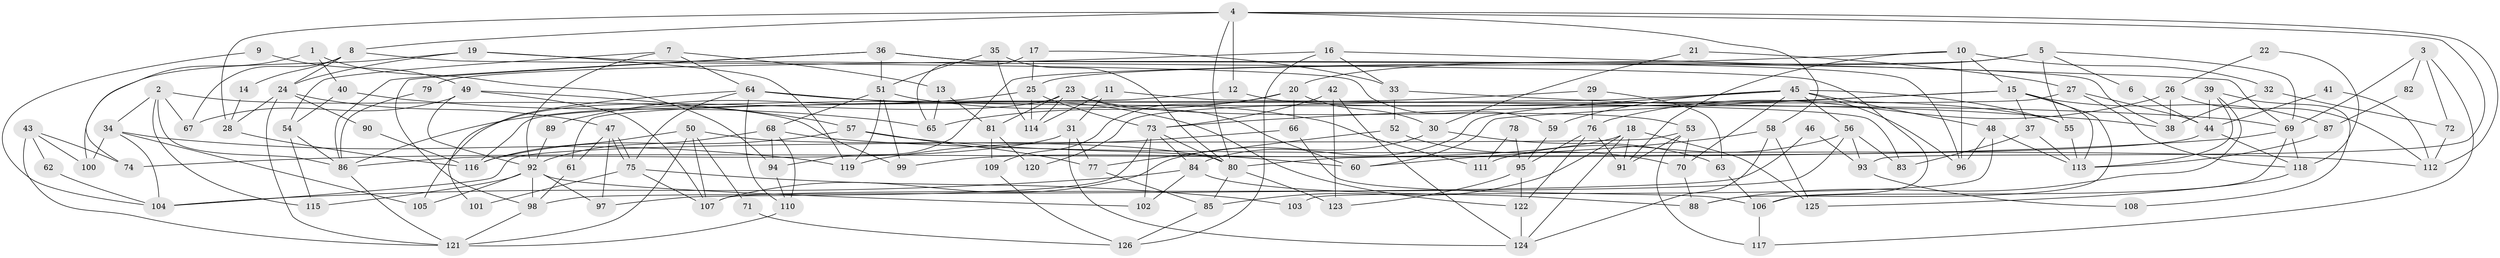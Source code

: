 // coarse degree distribution, {4: 0.24390243902439024, 6: 0.14634146341463414, 9: 0.036585365853658534, 8: 0.06097560975609756, 2: 0.14634146341463414, 7: 0.07317073170731707, 5: 0.10975609756097561, 3: 0.13414634146341464, 10: 0.024390243902439025, 11: 0.012195121951219513, 12: 0.012195121951219513}
// Generated by graph-tools (version 1.1) at 2025/42/03/06/25 10:42:01]
// undirected, 126 vertices, 252 edges
graph export_dot {
graph [start="1"]
  node [color=gray90,style=filled];
  1;
  2;
  3;
  4;
  5;
  6;
  7;
  8;
  9;
  10;
  11;
  12;
  13;
  14;
  15;
  16;
  17;
  18;
  19;
  20;
  21;
  22;
  23;
  24;
  25;
  26;
  27;
  28;
  29;
  30;
  31;
  32;
  33;
  34;
  35;
  36;
  37;
  38;
  39;
  40;
  41;
  42;
  43;
  44;
  45;
  46;
  47;
  48;
  49;
  50;
  51;
  52;
  53;
  54;
  55;
  56;
  57;
  58;
  59;
  60;
  61;
  62;
  63;
  64;
  65;
  66;
  67;
  68;
  69;
  70;
  71;
  72;
  73;
  74;
  75;
  76;
  77;
  78;
  79;
  80;
  81;
  82;
  83;
  84;
  85;
  86;
  87;
  88;
  89;
  90;
  91;
  92;
  93;
  94;
  95;
  96;
  97;
  98;
  99;
  100;
  101;
  102;
  103;
  104;
  105;
  106;
  107;
  108;
  109;
  110;
  111;
  112;
  113;
  114;
  115;
  116;
  117;
  118;
  119;
  120;
  121;
  122;
  123;
  124;
  125;
  126;
  1 -- 40;
  1 -- 94;
  1 -- 74;
  2 -- 115;
  2 -- 86;
  2 -- 34;
  2 -- 67;
  2 -- 99;
  3 -- 69;
  3 -- 117;
  3 -- 72;
  3 -- 82;
  4 -- 80;
  4 -- 8;
  4 -- 12;
  4 -- 28;
  4 -- 58;
  4 -- 93;
  4 -- 112;
  5 -- 55;
  5 -- 25;
  5 -- 6;
  5 -- 20;
  5 -- 69;
  6 -- 44;
  7 -- 64;
  7 -- 92;
  7 -- 13;
  7 -- 54;
  8 -- 24;
  8 -- 59;
  8 -- 14;
  8 -- 67;
  9 -- 104;
  9 -- 49;
  10 -- 15;
  10 -- 96;
  10 -- 32;
  10 -- 91;
  10 -- 94;
  11 -- 114;
  11 -- 31;
  11 -- 83;
  12 -- 61;
  12 -- 55;
  13 -- 65;
  13 -- 81;
  14 -- 28;
  15 -- 88;
  15 -- 113;
  15 -- 37;
  15 -- 60;
  15 -- 73;
  15 -- 87;
  16 -- 33;
  16 -- 69;
  16 -- 79;
  16 -- 126;
  17 -- 33;
  17 -- 25;
  17 -- 65;
  18 -- 124;
  18 -- 91;
  18 -- 85;
  18 -- 99;
  18 -- 125;
  19 -- 119;
  19 -- 106;
  19 -- 24;
  19 -- 100;
  20 -- 109;
  20 -- 30;
  20 -- 65;
  20 -- 66;
  21 -- 27;
  21 -- 30;
  22 -- 26;
  22 -- 118;
  23 -- 53;
  23 -- 60;
  23 -- 81;
  23 -- 105;
  23 -- 114;
  24 -- 28;
  24 -- 47;
  24 -- 90;
  24 -- 121;
  25 -- 73;
  25 -- 114;
  25 -- 89;
  26 -- 38;
  26 -- 112;
  26 -- 76;
  27 -- 118;
  27 -- 44;
  27 -- 116;
  28 -- 116;
  29 -- 63;
  29 -- 86;
  29 -- 76;
  30 -- 107;
  30 -- 63;
  31 -- 86;
  31 -- 124;
  31 -- 77;
  32 -- 72;
  32 -- 38;
  33 -- 52;
  33 -- 38;
  34 -- 105;
  34 -- 100;
  34 -- 104;
  34 -- 119;
  35 -- 51;
  35 -- 80;
  35 -- 114;
  36 -- 51;
  36 -- 98;
  36 -- 38;
  36 -- 86;
  36 -- 96;
  37 -- 83;
  37 -- 113;
  39 -- 113;
  39 -- 88;
  39 -- 44;
  39 -- 108;
  40 -- 54;
  40 -- 65;
  41 -- 44;
  41 -- 112;
  42 -- 73;
  42 -- 124;
  42 -- 123;
  43 -- 74;
  43 -- 100;
  43 -- 62;
  43 -- 121;
  44 -- 80;
  44 -- 118;
  45 -- 55;
  45 -- 84;
  45 -- 48;
  45 -- 56;
  45 -- 59;
  45 -- 70;
  45 -- 96;
  45 -- 120;
  46 -- 98;
  46 -- 93;
  47 -- 75;
  47 -- 75;
  47 -- 61;
  47 -- 97;
  48 -- 96;
  48 -- 103;
  48 -- 113;
  49 -- 67;
  49 -- 57;
  49 -- 92;
  49 -- 107;
  50 -- 121;
  50 -- 107;
  50 -- 71;
  50 -- 80;
  50 -- 116;
  51 -- 99;
  51 -- 68;
  51 -- 111;
  51 -- 119;
  52 -- 77;
  52 -- 70;
  53 -- 104;
  53 -- 91;
  53 -- 70;
  53 -- 117;
  54 -- 86;
  54 -- 115;
  55 -- 113;
  56 -- 107;
  56 -- 83;
  56 -- 93;
  56 -- 111;
  57 -- 116;
  57 -- 60;
  57 -- 77;
  58 -- 125;
  58 -- 60;
  58 -- 124;
  59 -- 95;
  61 -- 98;
  62 -- 104;
  63 -- 106;
  64 -- 110;
  64 -- 122;
  64 -- 69;
  64 -- 75;
  64 -- 101;
  66 -- 119;
  66 -- 106;
  68 -- 110;
  68 -- 92;
  68 -- 94;
  68 -- 112;
  69 -- 74;
  69 -- 106;
  69 -- 118;
  70 -- 88;
  71 -- 126;
  72 -- 112;
  73 -- 80;
  73 -- 84;
  73 -- 97;
  73 -- 102;
  75 -- 101;
  75 -- 103;
  75 -- 107;
  76 -- 91;
  76 -- 95;
  76 -- 122;
  77 -- 85;
  78 -- 95;
  78 -- 111;
  79 -- 86;
  80 -- 85;
  80 -- 123;
  81 -- 109;
  81 -- 120;
  82 -- 87;
  84 -- 102;
  84 -- 88;
  84 -- 104;
  85 -- 126;
  86 -- 121;
  87 -- 113;
  89 -- 92;
  90 -- 116;
  92 -- 97;
  92 -- 98;
  92 -- 102;
  92 -- 105;
  92 -- 115;
  93 -- 108;
  94 -- 110;
  95 -- 123;
  95 -- 122;
  98 -- 121;
  106 -- 117;
  109 -- 126;
  110 -- 121;
  118 -- 125;
  122 -- 124;
}
